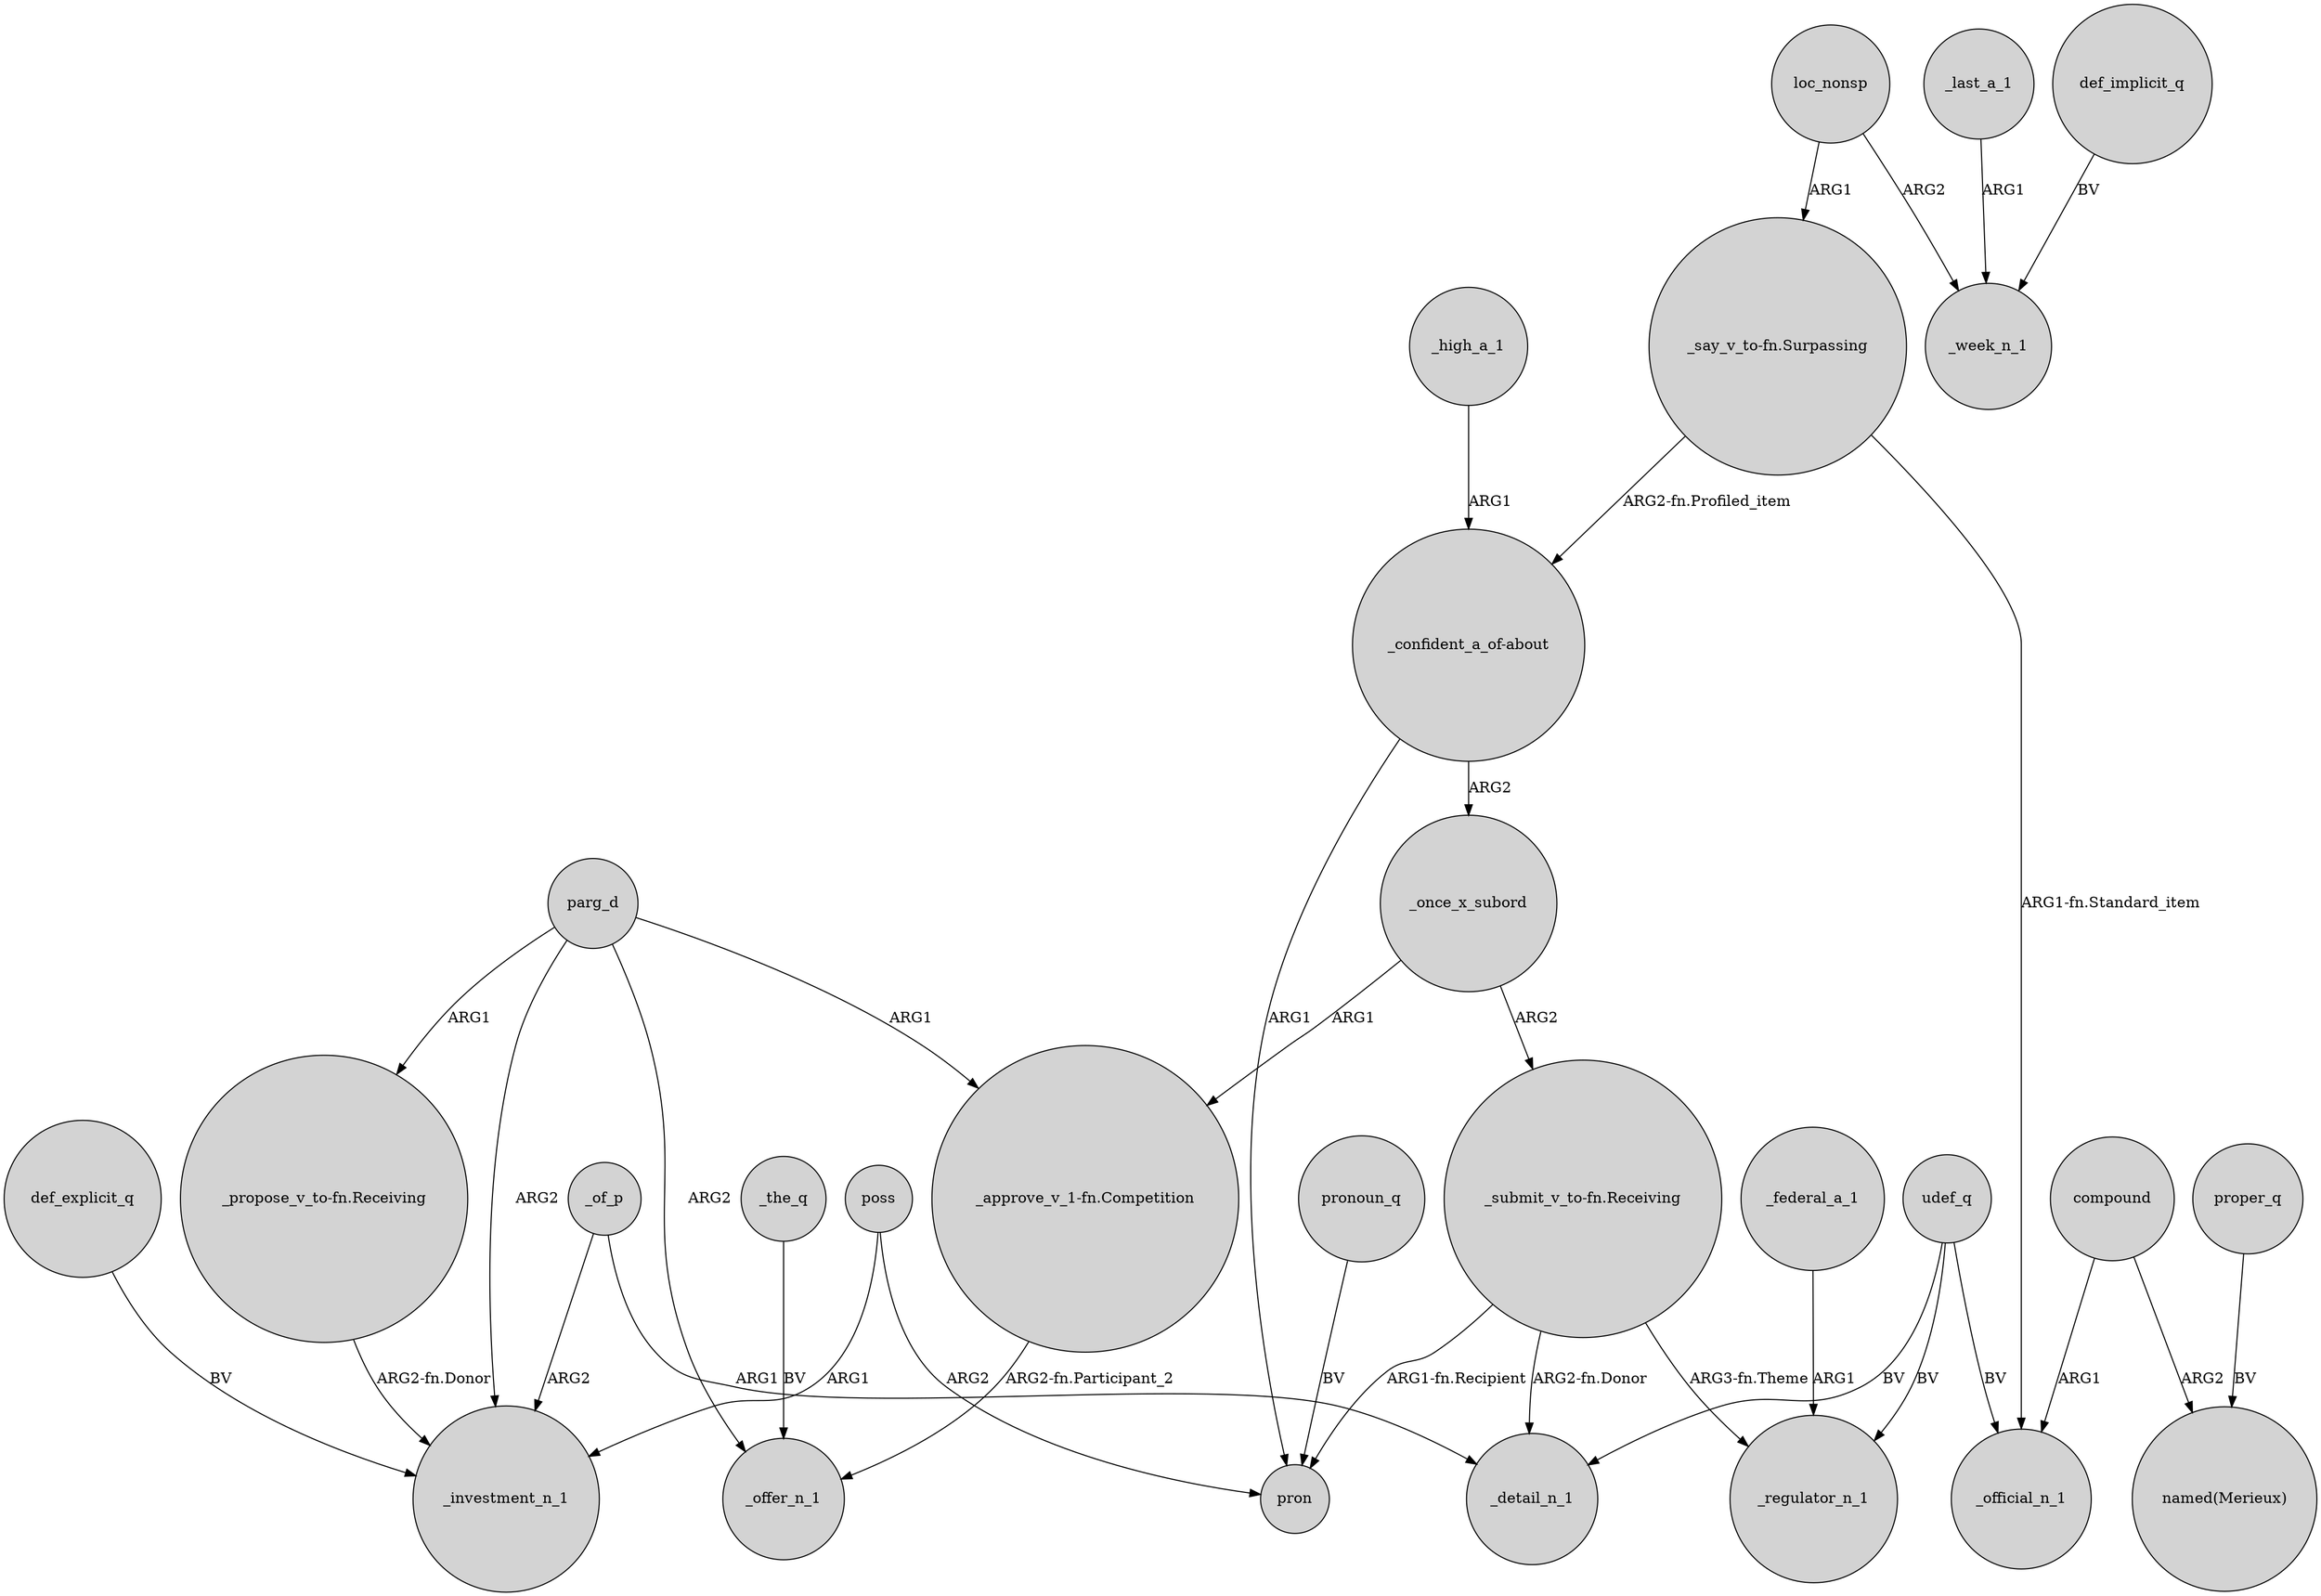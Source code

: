 digraph {
	node [shape=circle style=filled]
	"_submit_v_to-fn.Receiving" -> _regulator_n_1 [label="ARG3-fn.Theme"]
	_high_a_1 -> "_confident_a_of-about" [label=ARG1]
	parg_d -> _offer_n_1 [label=ARG2]
	udef_q -> _regulator_n_1 [label=BV]
	parg_d -> "_propose_v_to-fn.Receiving" [label=ARG1]
	parg_d -> "_approve_v_1-fn.Competition" [label=ARG1]
	proper_q -> "named(Merieux)" [label=BV]
	_once_x_subord -> "_submit_v_to-fn.Receiving" [label=ARG2]
	"_say_v_to-fn.Surpassing" -> "_confident_a_of-about" [label="ARG2-fn.Profiled_item"]
	udef_q -> _detail_n_1 [label=BV]
	loc_nonsp -> _week_n_1 [label=ARG2]
	"_propose_v_to-fn.Receiving" -> _investment_n_1 [label="ARG2-fn.Donor"]
	"_confident_a_of-about" -> pron [label=ARG1]
	poss -> _investment_n_1 [label=ARG1]
	pronoun_q -> pron [label=BV]
	_of_p -> _detail_n_1 [label=ARG1]
	poss -> pron [label=ARG2]
	compound -> "named(Merieux)" [label=ARG2]
	_once_x_subord -> "_approve_v_1-fn.Competition" [label=ARG1]
	"_approve_v_1-fn.Competition" -> _offer_n_1 [label="ARG2-fn.Participant_2"]
	"_submit_v_to-fn.Receiving" -> pron [label="ARG1-fn.Recipient"]
	_last_a_1 -> _week_n_1 [label=ARG1]
	compound -> _official_n_1 [label=ARG1]
	parg_d -> _investment_n_1 [label=ARG2]
	def_implicit_q -> _week_n_1 [label=BV]
	_the_q -> _offer_n_1 [label=BV]
	_federal_a_1 -> _regulator_n_1 [label=ARG1]
	"_confident_a_of-about" -> _once_x_subord [label=ARG2]
	udef_q -> _official_n_1 [label=BV]
	_of_p -> _investment_n_1 [label=ARG2]
	def_explicit_q -> _investment_n_1 [label=BV]
	"_submit_v_to-fn.Receiving" -> _detail_n_1 [label="ARG2-fn.Donor"]
	loc_nonsp -> "_say_v_to-fn.Surpassing" [label=ARG1]
	"_say_v_to-fn.Surpassing" -> _official_n_1 [label="ARG1-fn.Standard_item"]
}
